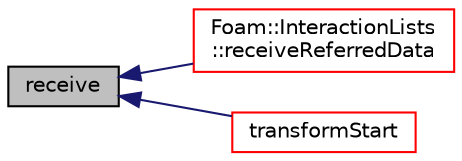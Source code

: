 digraph "receive"
{
  bgcolor="transparent";
  edge [fontname="Helvetica",fontsize="10",labelfontname="Helvetica",labelfontsize="10"];
  node [fontname="Helvetica",fontsize="10",shape=record];
  rankdir="LR";
  Node1 [label="receive",height=0.2,width=0.4,color="black", fillcolor="grey75", style="filled", fontcolor="black"];
  Node1 -> Node2 [dir="back",color="midnightblue",fontsize="10",style="solid",fontname="Helvetica"];
  Node2 [label="Foam::InteractionLists\l::receiveReferredData",height=0.2,width=0.4,color="red",URL="$a01154.html#aff082453299ff77f14f900842bdc6135",tooltip="Receive referred data. "];
  Node1 -> Node3 [dir="back",color="midnightblue",fontsize="10",style="solid",fontname="Helvetica"];
  Node3 [label="transformStart",height=0.2,width=0.4,color="red",URL="$a01431.html#ad81500f3e446cb0a0fa323d46e6c8575",tooltip="Destination in constructMap for transformed elements. "];
}
